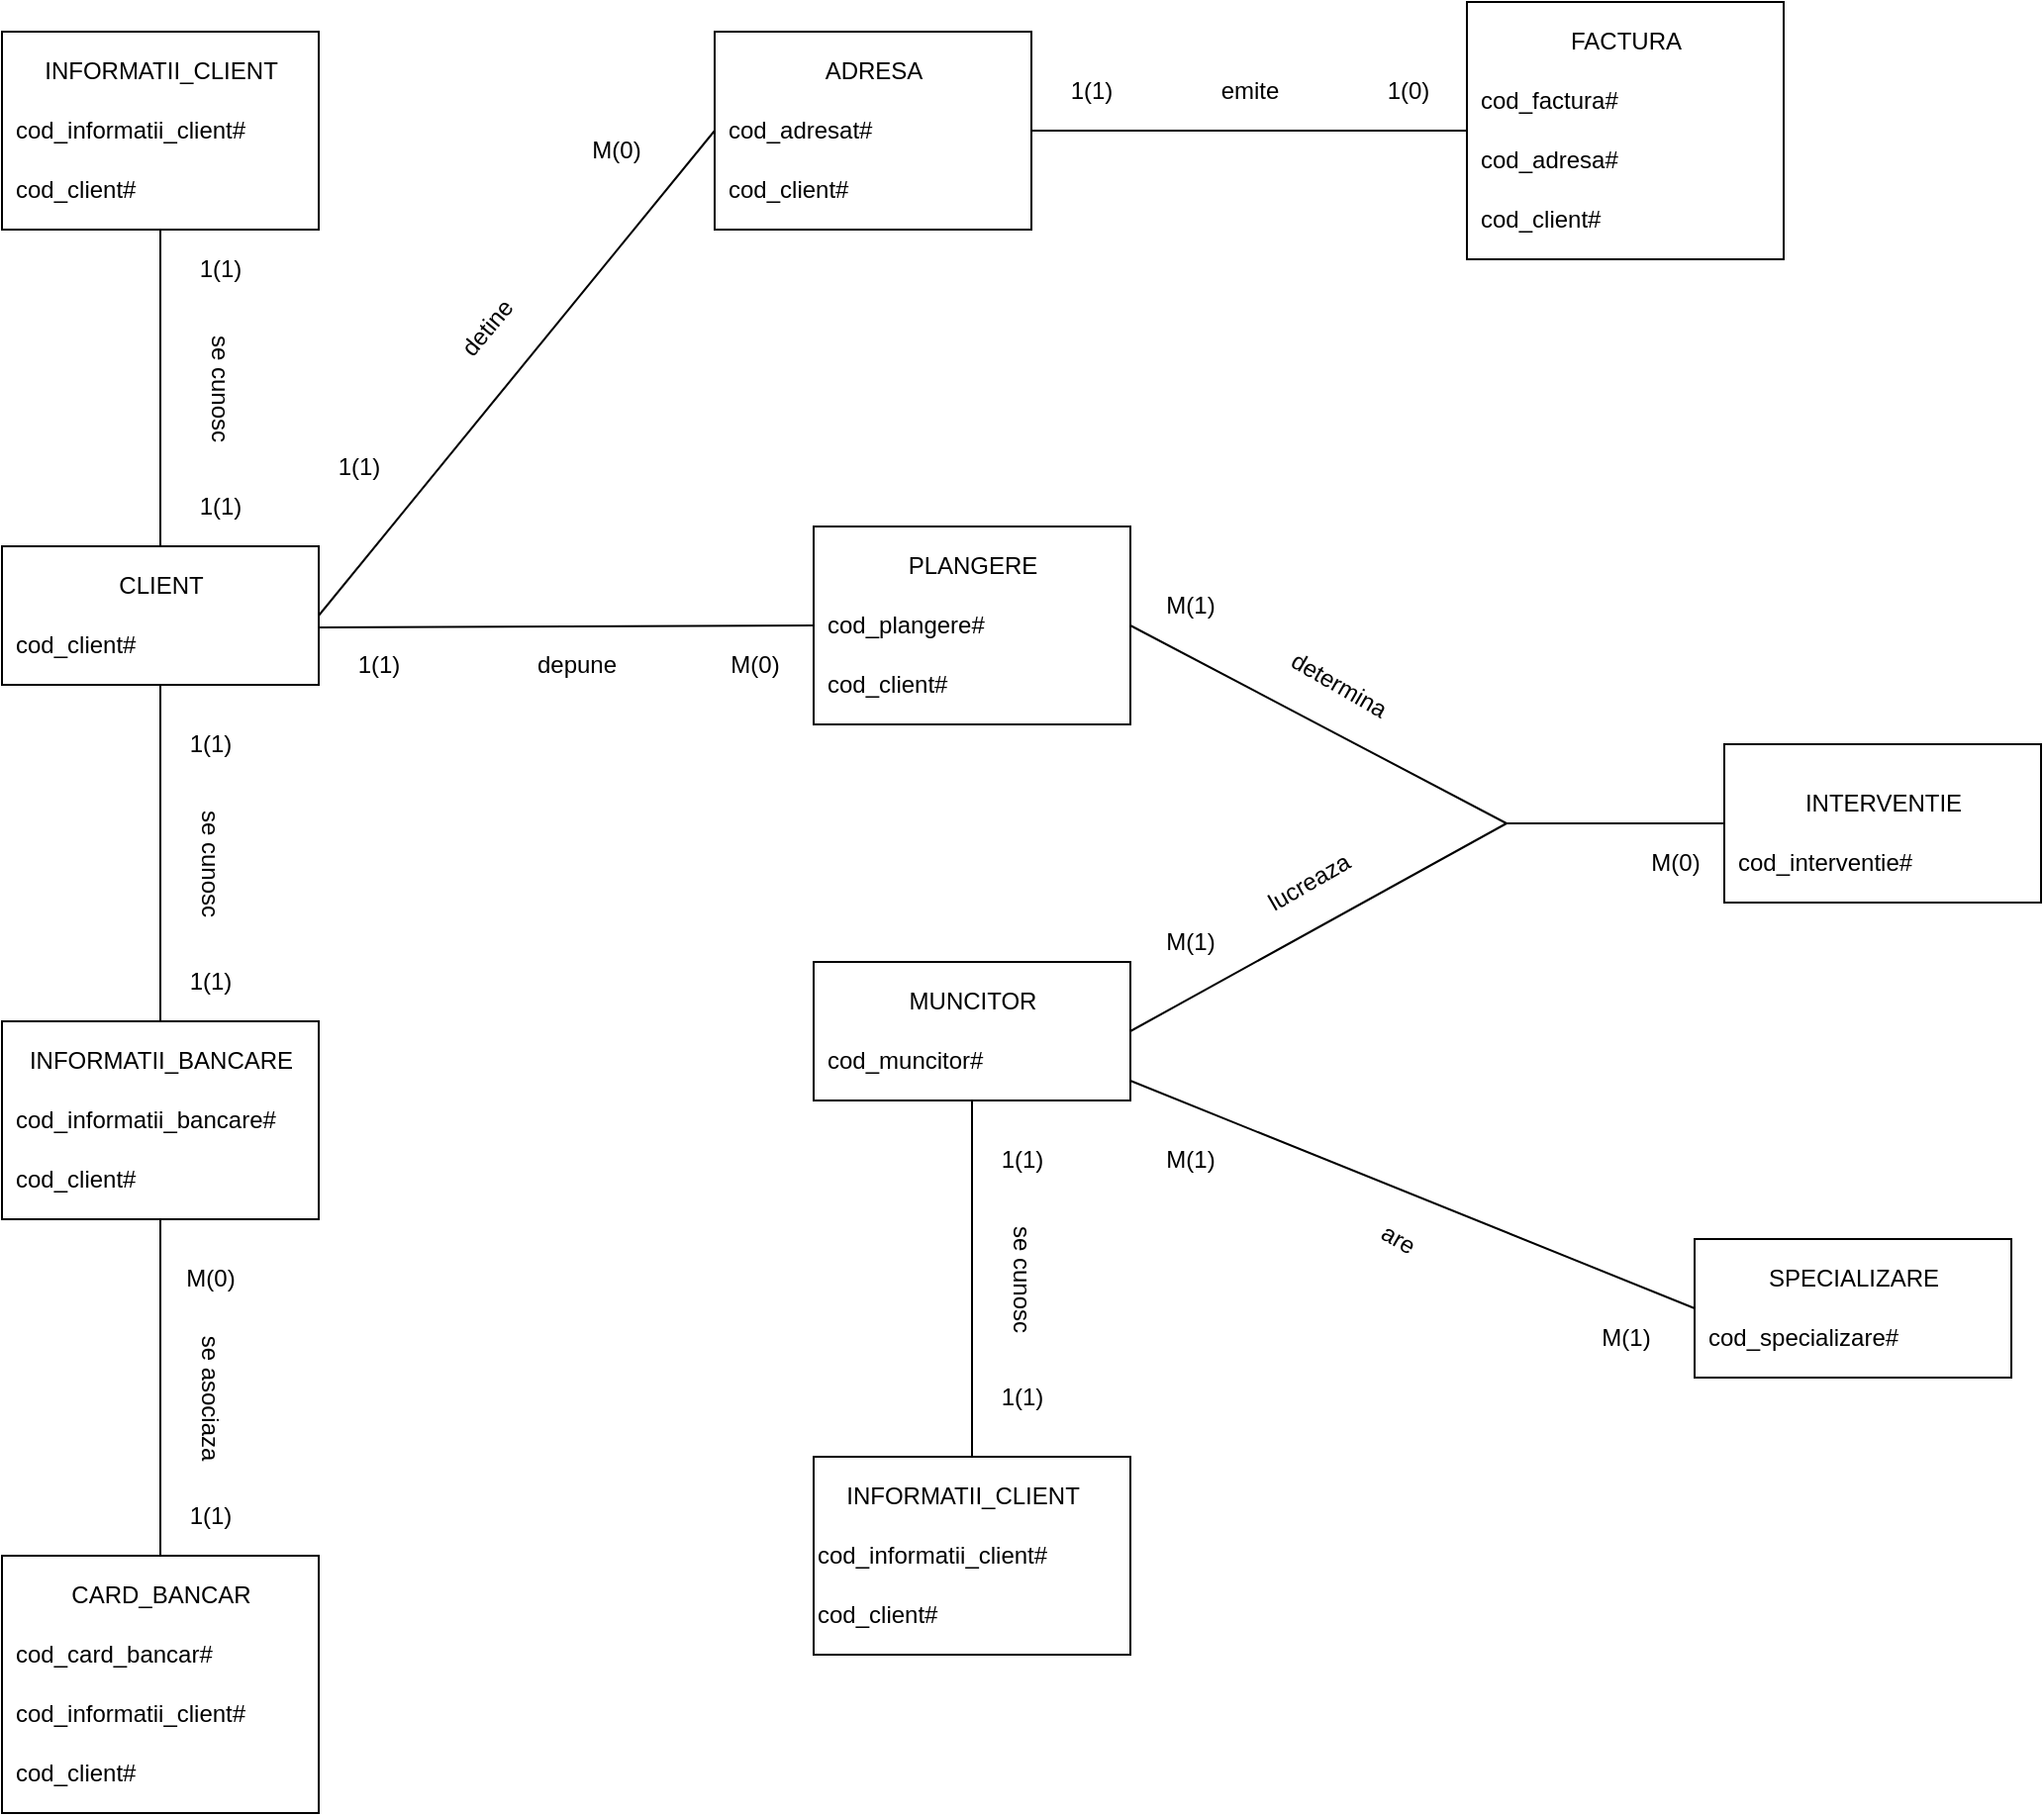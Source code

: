 <mxfile version="18.0.2" type="device"><diagram id="R2lEEEUBdFMjLlhIrx00" name="Page-1"><mxGraphModel dx="1422" dy="794" grid="1" gridSize="10" guides="1" tooltips="1" connect="1" arrows="1" fold="1" page="1" pageScale="1" pageWidth="850" pageHeight="1100" math="0" shadow="0" extFonts="Permanent Marker^https://fonts.googleapis.com/css?family=Permanent+Marker"><root><mxCell id="0"/><mxCell id="1" parent="0"/><mxCell id="WcWnzePYkTj_mOHBXgVc-1" value="" style="rounded=0;whiteSpace=wrap;html=1;fillColor=none;" parent="1" vertex="1"><mxGeometry x="40" y="280" width="160" height="70" as="geometry"/></mxCell><mxCell id="WcWnzePYkTj_mOHBXgVc-2" value="CLIENT&lt;br&gt;" style="text;html=1;resizable=0;autosize=1;align=center;verticalAlign=middle;points=[];fillColor=none;strokeColor=none;rounded=0;" parent="1" vertex="1"><mxGeometry x="90" y="290" width="60" height="20" as="geometry"/></mxCell><mxCell id="WcWnzePYkTj_mOHBXgVc-3" value="cod_client#" style="text;html=1;resizable=0;autosize=1;align=left;verticalAlign=middle;points=[];fillColor=none;strokeColor=none;rounded=0;" parent="1" vertex="1"><mxGeometry x="45" y="320" width="80" height="20" as="geometry"/></mxCell><mxCell id="WcWnzePYkTj_mOHBXgVc-4" value="" style="rounded=0;whiteSpace=wrap;html=1;fillColor=none;" parent="1" vertex="1"><mxGeometry x="40" y="520" width="160" height="100" as="geometry"/></mxCell><mxCell id="WcWnzePYkTj_mOHBXgVc-23" value="INFORMATII_BANCARE&lt;br&gt;" style="text;html=1;resizable=0;autosize=1;align=center;verticalAlign=middle;points=[];fillColor=none;strokeColor=none;rounded=0;" parent="1" vertex="1"><mxGeometry x="45" y="530" width="150" height="20" as="geometry"/></mxCell><mxCell id="WcWnzePYkTj_mOHBXgVc-24" value="cod_informatii_bancare#" style="text;html=1;resizable=0;autosize=1;align=left;verticalAlign=middle;points=[];fillColor=none;strokeColor=none;rounded=0;" parent="1" vertex="1"><mxGeometry x="45" y="560" width="150" height="20" as="geometry"/></mxCell><mxCell id="WcWnzePYkTj_mOHBXgVc-25" value="&lt;div style=&quot;&quot;&gt;&lt;span style=&quot;background-color: initial;&quot;&gt;cod_client#&lt;/span&gt;&lt;/div&gt;" style="text;html=1;resizable=0;autosize=1;align=left;verticalAlign=middle;points=[];fillColor=none;strokeColor=none;rounded=0;" parent="1" vertex="1"><mxGeometry x="45" y="590" width="80" height="20" as="geometry"/></mxCell><mxCell id="WcWnzePYkTj_mOHBXgVc-26" value="se cunosc&lt;br&gt;" style="text;html=1;resizable=0;autosize=1;align=center;verticalAlign=middle;points=[];fillColor=none;strokeColor=none;rounded=0;rotation=90;" parent="1" vertex="1"><mxGeometry x="110" y="430" width="70" height="20" as="geometry"/></mxCell><mxCell id="WcWnzePYkTj_mOHBXgVc-27" value="1(1)" style="text;html=1;resizable=0;autosize=1;align=center;verticalAlign=middle;points=[];fillColor=none;strokeColor=none;rounded=0;rotation=0;" parent="1" vertex="1"><mxGeometry x="125" y="370" width="40" height="20" as="geometry"/></mxCell><mxCell id="WcWnzePYkTj_mOHBXgVc-28" value="1(1)" style="text;html=1;resizable=0;autosize=1;align=center;verticalAlign=middle;points=[];fillColor=none;strokeColor=none;rounded=0;rotation=0;" parent="1" vertex="1"><mxGeometry x="125" y="490" width="40" height="20" as="geometry"/></mxCell><mxCell id="WcWnzePYkTj_mOHBXgVc-29" value="" style="rounded=0;whiteSpace=wrap;html=1;fillColor=none;" parent="1" vertex="1"><mxGeometry x="40" y="790" width="160" height="130" as="geometry"/></mxCell><mxCell id="WcWnzePYkTj_mOHBXgVc-30" value="CARD_BANCAR" style="text;html=1;resizable=0;autosize=1;align=center;verticalAlign=middle;points=[];fillColor=none;strokeColor=none;rounded=0;" parent="1" vertex="1"><mxGeometry x="65" y="800" width="110" height="20" as="geometry"/></mxCell><mxCell id="WcWnzePYkTj_mOHBXgVc-31" value="cod_card_bancar#" style="text;html=1;resizable=0;autosize=1;align=left;verticalAlign=middle;points=[];fillColor=none;strokeColor=none;rounded=0;" parent="1" vertex="1"><mxGeometry x="45" y="830" width="110" height="20" as="geometry"/></mxCell><mxCell id="WcWnzePYkTj_mOHBXgVc-32" value="cod_informatii_client#" style="text;html=1;resizable=0;autosize=1;align=left;verticalAlign=middle;points=[];fillColor=none;strokeColor=none;rounded=0;" parent="1" vertex="1"><mxGeometry x="45" y="860" width="130" height="20" as="geometry"/></mxCell><mxCell id="WcWnzePYkTj_mOHBXgVc-34" value="cod_client#" style="text;html=1;resizable=0;autosize=1;align=left;verticalAlign=middle;points=[];fillColor=none;strokeColor=none;rounded=0;" parent="1" vertex="1"><mxGeometry x="45" y="890" width="80" height="20" as="geometry"/></mxCell><mxCell id="WcWnzePYkTj_mOHBXgVc-35" value="se asociaza&lt;br&gt;" style="text;html=1;resizable=0;autosize=1;align=center;verticalAlign=middle;points=[];fillColor=none;strokeColor=none;rounded=0;rotation=90;" parent="1" vertex="1"><mxGeometry x="105" y="700" width="80" height="20" as="geometry"/></mxCell><mxCell id="WcWnzePYkTj_mOHBXgVc-36" value="1(1)" style="text;html=1;resizable=0;autosize=1;align=center;verticalAlign=middle;points=[];fillColor=none;strokeColor=none;rounded=0;rotation=0;" parent="1" vertex="1"><mxGeometry x="125" y="760" width="40" height="20" as="geometry"/></mxCell><mxCell id="WcWnzePYkTj_mOHBXgVc-37" value="M(0)" style="text;html=1;resizable=0;autosize=1;align=center;verticalAlign=middle;points=[];fillColor=none;strokeColor=none;rounded=0;rotation=0;" parent="1" vertex="1"><mxGeometry x="125" y="640" width="40" height="20" as="geometry"/></mxCell><mxCell id="WcWnzePYkTj_mOHBXgVc-38" value="" style="rounded=0;whiteSpace=wrap;html=1;fillColor=none;" parent="1" vertex="1"><mxGeometry x="40" y="20" width="160" height="100" as="geometry"/></mxCell><mxCell id="WcWnzePYkTj_mOHBXgVc-39" value="INFORMATII_CLIENT" style="text;html=1;resizable=0;autosize=1;align=center;verticalAlign=middle;points=[];fillColor=none;strokeColor=none;rounded=0;" parent="1" vertex="1"><mxGeometry x="55" y="30" width="130" height="20" as="geometry"/></mxCell><mxCell id="WcWnzePYkTj_mOHBXgVc-40" value="cod_informatii_client#" style="text;html=1;resizable=0;autosize=1;align=left;verticalAlign=middle;points=[];fillColor=none;strokeColor=none;rounded=0;" parent="1" vertex="1"><mxGeometry x="45" y="60" width="130" height="20" as="geometry"/></mxCell><mxCell id="WcWnzePYkTj_mOHBXgVc-41" value="&lt;div style=&quot;&quot;&gt;&lt;span style=&quot;background-color: initial;&quot;&gt;cod_client#&lt;/span&gt;&lt;/div&gt;" style="text;html=1;resizable=0;autosize=1;align=left;verticalAlign=middle;points=[];fillColor=none;strokeColor=none;rounded=0;" parent="1" vertex="1"><mxGeometry x="45" y="90" width="80" height="20" as="geometry"/></mxCell><mxCell id="WcWnzePYkTj_mOHBXgVc-42" value="" style="endArrow=none;html=1;rounded=0;entryX=0.5;entryY=1;entryDx=0;entryDy=0;" parent="1" source="WcWnzePYkTj_mOHBXgVc-1" target="WcWnzePYkTj_mOHBXgVc-38" edge="1"><mxGeometry width="50" height="50" relative="1" as="geometry"><mxPoint x="350" y="260" as="sourcePoint"/><mxPoint x="210" y="180" as="targetPoint"/></mxGeometry></mxCell><mxCell id="WcWnzePYkTj_mOHBXgVc-43" value="" style="endArrow=none;html=1;rounded=0;entryX=0.5;entryY=1;entryDx=0;entryDy=0;exitX=0.5;exitY=0;exitDx=0;exitDy=0;" parent="1" source="WcWnzePYkTj_mOHBXgVc-29" target="WcWnzePYkTj_mOHBXgVc-4" edge="1"><mxGeometry width="50" height="50" relative="1" as="geometry"><mxPoint x="310" y="650" as="sourcePoint"/><mxPoint x="360" y="600" as="targetPoint"/></mxGeometry></mxCell><mxCell id="WcWnzePYkTj_mOHBXgVc-44" value="" style="endArrow=none;html=1;rounded=0;entryX=0.5;entryY=1;entryDx=0;entryDy=0;exitX=0.5;exitY=0;exitDx=0;exitDy=0;" parent="1" source="WcWnzePYkTj_mOHBXgVc-4" target="WcWnzePYkTj_mOHBXgVc-1" edge="1"><mxGeometry width="50" height="50" relative="1" as="geometry"><mxPoint x="330" y="540" as="sourcePoint"/><mxPoint x="380" y="490" as="targetPoint"/></mxGeometry></mxCell><mxCell id="WcWnzePYkTj_mOHBXgVc-45" value="se cunosc&lt;br&gt;" style="text;html=1;resizable=0;autosize=1;align=center;verticalAlign=middle;points=[];fillColor=none;strokeColor=none;rounded=0;rotation=90;" parent="1" vertex="1"><mxGeometry x="115" y="190" width="70" height="20" as="geometry"/></mxCell><mxCell id="WcWnzePYkTj_mOHBXgVc-46" value="1(1)" style="text;html=1;resizable=0;autosize=1;align=center;verticalAlign=middle;points=[];fillColor=none;strokeColor=none;rounded=0;rotation=0;" parent="1" vertex="1"><mxGeometry x="130" y="130" width="40" height="20" as="geometry"/></mxCell><mxCell id="WcWnzePYkTj_mOHBXgVc-47" value="1(1)" style="text;html=1;resizable=0;autosize=1;align=center;verticalAlign=middle;points=[];fillColor=none;strokeColor=none;rounded=0;rotation=0;" parent="1" vertex="1"><mxGeometry x="130" y="250" width="40" height="20" as="geometry"/></mxCell><mxCell id="WcWnzePYkTj_mOHBXgVc-48" value="" style="rounded=0;whiteSpace=wrap;html=1;fillColor=none;" parent="1" vertex="1"><mxGeometry x="400" y="20" width="160" height="100" as="geometry"/></mxCell><mxCell id="WcWnzePYkTj_mOHBXgVc-49" value="ADRESA" style="text;html=1;resizable=0;autosize=1;align=center;verticalAlign=middle;points=[];fillColor=none;strokeColor=none;rounded=0;" parent="1" vertex="1"><mxGeometry x="450" y="30" width="60" height="20" as="geometry"/></mxCell><mxCell id="WcWnzePYkTj_mOHBXgVc-50" value="cod_adresat#" style="text;html=1;resizable=0;autosize=1;align=left;verticalAlign=middle;points=[];fillColor=none;strokeColor=none;rounded=0;" parent="1" vertex="1"><mxGeometry x="405" y="60" width="90" height="20" as="geometry"/></mxCell><mxCell id="WcWnzePYkTj_mOHBXgVc-51" value="&lt;div style=&quot;&quot;&gt;&lt;span style=&quot;background-color: initial;&quot;&gt;cod_client#&lt;/span&gt;&lt;/div&gt;" style="text;html=1;resizable=0;autosize=1;align=left;verticalAlign=middle;points=[];fillColor=none;strokeColor=none;rounded=0;" parent="1" vertex="1"><mxGeometry x="405" y="90" width="80" height="20" as="geometry"/></mxCell><mxCell id="WcWnzePYkTj_mOHBXgVc-52" value="" style="endArrow=none;html=1;rounded=0;exitX=1;exitY=0.5;exitDx=0;exitDy=0;entryX=0;entryY=0.5;entryDx=0;entryDy=0;" parent="1" source="WcWnzePYkTj_mOHBXgVc-1" target="WcWnzePYkTj_mOHBXgVc-48" edge="1"><mxGeometry width="50" height="50" relative="1" as="geometry"><mxPoint x="540" y="280" as="sourcePoint"/><mxPoint x="590" y="230" as="targetPoint"/></mxGeometry></mxCell><mxCell id="WcWnzePYkTj_mOHBXgVc-53" value="detine&lt;br&gt;" style="text;html=1;resizable=0;autosize=1;align=center;verticalAlign=middle;points=[];fillColor=none;strokeColor=none;rounded=0;rotation=-50;" parent="1" vertex="1"><mxGeometry x="260" y="160" width="50" height="20" as="geometry"/></mxCell><mxCell id="WcWnzePYkTj_mOHBXgVc-54" value="1(1)" style="text;html=1;resizable=0;autosize=1;align=center;verticalAlign=middle;points=[];fillColor=none;strokeColor=none;rounded=0;rotation=0;" parent="1" vertex="1"><mxGeometry x="200" y="230" width="40" height="20" as="geometry"/></mxCell><mxCell id="WcWnzePYkTj_mOHBXgVc-55" value="M(0)" style="text;html=1;resizable=0;autosize=1;align=center;verticalAlign=middle;points=[];fillColor=none;strokeColor=none;rounded=0;rotation=0;" parent="1" vertex="1"><mxGeometry x="330" y="70" width="40" height="20" as="geometry"/></mxCell><mxCell id="WcWnzePYkTj_mOHBXgVc-61" value="" style="rounded=0;whiteSpace=wrap;html=1;fillColor=none;" parent="1" vertex="1"><mxGeometry x="780" y="5" width="160" height="130" as="geometry"/></mxCell><mxCell id="WcWnzePYkTj_mOHBXgVc-62" value="FACTURA" style="text;html=1;resizable=0;autosize=1;align=center;verticalAlign=middle;points=[];fillColor=none;strokeColor=none;rounded=0;" parent="1" vertex="1"><mxGeometry x="825" y="15" width="70" height="20" as="geometry"/></mxCell><mxCell id="WcWnzePYkTj_mOHBXgVc-63" value="cod_factura#" style="text;html=1;resizable=0;autosize=1;align=left;verticalAlign=middle;points=[];fillColor=none;strokeColor=none;rounded=0;" parent="1" vertex="1"><mxGeometry x="785" y="45" width="80" height="20" as="geometry"/></mxCell><mxCell id="WcWnzePYkTj_mOHBXgVc-64" value="cod_adresa#" style="text;html=1;resizable=0;autosize=1;align=left;verticalAlign=middle;points=[];fillColor=none;strokeColor=none;rounded=0;" parent="1" vertex="1"><mxGeometry x="785" y="75" width="80" height="20" as="geometry"/></mxCell><mxCell id="WcWnzePYkTj_mOHBXgVc-65" value="cod_client#" style="text;html=1;resizable=0;autosize=1;align=left;verticalAlign=middle;points=[];fillColor=none;strokeColor=none;rounded=0;" parent="1" vertex="1"><mxGeometry x="785" y="105" width="80" height="20" as="geometry"/></mxCell><mxCell id="WcWnzePYkTj_mOHBXgVc-66" value="" style="endArrow=none;html=1;rounded=0;exitX=1;exitY=0.5;exitDx=0;exitDy=0;entryX=0;entryY=0.5;entryDx=0;entryDy=0;" parent="1" source="WcWnzePYkTj_mOHBXgVc-48" target="WcWnzePYkTj_mOHBXgVc-61" edge="1"><mxGeometry width="50" height="50" relative="1" as="geometry"><mxPoint x="790" y="180" as="sourcePoint"/><mxPoint x="840" y="130" as="targetPoint"/></mxGeometry></mxCell><mxCell id="WcWnzePYkTj_mOHBXgVc-67" value="emite&lt;br&gt;" style="text;html=1;resizable=0;autosize=1;align=center;verticalAlign=middle;points=[];fillColor=none;strokeColor=none;rounded=0;" parent="1" vertex="1"><mxGeometry x="650" y="40" width="40" height="20" as="geometry"/></mxCell><mxCell id="WcWnzePYkTj_mOHBXgVc-68" value="1(1)" style="text;html=1;resizable=0;autosize=1;align=center;verticalAlign=middle;points=[];fillColor=none;strokeColor=none;rounded=0;rotation=0;" parent="1" vertex="1"><mxGeometry x="570" y="40" width="40" height="20" as="geometry"/></mxCell><mxCell id="WcWnzePYkTj_mOHBXgVc-69" value="1(0)" style="text;html=1;resizable=0;autosize=1;align=center;verticalAlign=middle;points=[];fillColor=none;strokeColor=none;rounded=0;rotation=0;" parent="1" vertex="1"><mxGeometry x="730" y="40" width="40" height="20" as="geometry"/></mxCell><mxCell id="WcWnzePYkTj_mOHBXgVc-70" value="" style="rounded=0;whiteSpace=wrap;html=1;fillColor=none;" parent="1" vertex="1"><mxGeometry x="450" y="270" width="160" height="100" as="geometry"/></mxCell><mxCell id="WcWnzePYkTj_mOHBXgVc-71" value="PLANGERE" style="text;html=1;resizable=0;autosize=1;align=center;verticalAlign=middle;points=[];fillColor=none;strokeColor=none;rounded=0;" parent="1" vertex="1"><mxGeometry x="490" y="280" width="80" height="20" as="geometry"/></mxCell><mxCell id="WcWnzePYkTj_mOHBXgVc-72" value="cod_plangere#" style="text;html=1;resizable=0;autosize=1;align=left;verticalAlign=middle;points=[];fillColor=none;strokeColor=none;rounded=0;" parent="1" vertex="1"><mxGeometry x="455" y="310" width="90" height="20" as="geometry"/></mxCell><mxCell id="WcWnzePYkTj_mOHBXgVc-73" value="&lt;div style=&quot;&quot;&gt;&lt;span style=&quot;background-color: initial;&quot;&gt;cod_client#&lt;/span&gt;&lt;/div&gt;" style="text;html=1;resizable=0;autosize=1;align=left;verticalAlign=middle;points=[];fillColor=none;strokeColor=none;rounded=0;" parent="1" vertex="1"><mxGeometry x="455" y="340" width="80" height="20" as="geometry"/></mxCell><mxCell id="WcWnzePYkTj_mOHBXgVc-74" value="" style="endArrow=none;html=1;rounded=0;exitX=1.003;exitY=0.586;exitDx=0;exitDy=0;exitPerimeter=0;entryX=0;entryY=0.5;entryDx=0;entryDy=0;" parent="1" source="WcWnzePYkTj_mOHBXgVc-1" target="WcWnzePYkTj_mOHBXgVc-70" edge="1"><mxGeometry width="50" height="50" relative="1" as="geometry"><mxPoint x="610" y="410" as="sourcePoint"/><mxPoint x="660" y="360" as="targetPoint"/></mxGeometry></mxCell><mxCell id="WcWnzePYkTj_mOHBXgVc-75" value="depune&lt;br&gt;" style="text;html=1;resizable=0;autosize=1;align=center;verticalAlign=middle;points=[];fillColor=none;strokeColor=none;rounded=0;" parent="1" vertex="1"><mxGeometry x="300" y="330" width="60" height="20" as="geometry"/></mxCell><mxCell id="WcWnzePYkTj_mOHBXgVc-76" value="1(1)" style="text;html=1;resizable=0;autosize=1;align=center;verticalAlign=middle;points=[];fillColor=none;strokeColor=none;rounded=0;rotation=0;" parent="1" vertex="1"><mxGeometry x="210" y="330" width="40" height="20" as="geometry"/></mxCell><mxCell id="WcWnzePYkTj_mOHBXgVc-77" value="M(0)" style="text;html=1;resizable=0;autosize=1;align=center;verticalAlign=middle;points=[];fillColor=none;strokeColor=none;rounded=0;rotation=0;" parent="1" vertex="1"><mxGeometry x="400" y="330" width="40" height="20" as="geometry"/></mxCell><mxCell id="WcWnzePYkTj_mOHBXgVc-78" value="" style="rounded=0;whiteSpace=wrap;html=1;fillColor=none;" parent="1" vertex="1"><mxGeometry x="450" y="490" width="160" height="70" as="geometry"/></mxCell><mxCell id="WcWnzePYkTj_mOHBXgVc-79" value="MUNCITOR" style="text;html=1;resizable=0;autosize=1;align=center;verticalAlign=middle;points=[];fillColor=none;strokeColor=none;rounded=0;" parent="1" vertex="1"><mxGeometry x="490" y="500" width="80" height="20" as="geometry"/></mxCell><mxCell id="WcWnzePYkTj_mOHBXgVc-80" value="cod_muncitor#" style="text;html=1;resizable=0;autosize=1;align=left;verticalAlign=middle;points=[];fillColor=none;strokeColor=none;rounded=0;" parent="1" vertex="1"><mxGeometry x="455" y="530" width="90" height="20" as="geometry"/></mxCell><mxCell id="WcWnzePYkTj_mOHBXgVc-81" value="" style="rounded=0;whiteSpace=wrap;html=1;fillColor=none;" parent="1" vertex="1"><mxGeometry x="910" y="380" width="160" height="80" as="geometry"/></mxCell><mxCell id="WcWnzePYkTj_mOHBXgVc-82" value="INTERVENTIE" style="text;html=1;resizable=0;autosize=1;align=center;verticalAlign=middle;points=[];fillColor=none;strokeColor=none;rounded=0;" parent="1" vertex="1"><mxGeometry x="945" y="400" width="90" height="20" as="geometry"/></mxCell><mxCell id="WcWnzePYkTj_mOHBXgVc-83" value="cod_interventie#" style="text;html=1;resizable=0;autosize=1;align=left;verticalAlign=middle;points=[];fillColor=none;strokeColor=none;rounded=0;" parent="1" vertex="1"><mxGeometry x="915" y="430" width="100" height="20" as="geometry"/></mxCell><mxCell id="WcWnzePYkTj_mOHBXgVc-84" value="" style="endArrow=none;html=1;rounded=0;exitX=1;exitY=0.5;exitDx=0;exitDy=0;" parent="1" source="WcWnzePYkTj_mOHBXgVc-70" edge="1"><mxGeometry width="50" height="50" relative="1" as="geometry"><mxPoint x="820" y="440" as="sourcePoint"/><mxPoint x="800" y="420" as="targetPoint"/></mxGeometry></mxCell><mxCell id="WcWnzePYkTj_mOHBXgVc-85" value="" style="endArrow=none;html=1;rounded=0;exitX=1;exitY=0.5;exitDx=0;exitDy=0;" parent="1" source="WcWnzePYkTj_mOHBXgVc-78" edge="1"><mxGeometry width="50" height="50" relative="1" as="geometry"><mxPoint x="820" y="440" as="sourcePoint"/><mxPoint x="800" y="420" as="targetPoint"/></mxGeometry></mxCell><mxCell id="WcWnzePYkTj_mOHBXgVc-86" value="" style="endArrow=none;html=1;rounded=0;entryX=0;entryY=0.5;entryDx=0;entryDy=0;" parent="1" target="WcWnzePYkTj_mOHBXgVc-81" edge="1"><mxGeometry width="50" height="50" relative="1" as="geometry"><mxPoint x="800" y="420" as="sourcePoint"/><mxPoint x="870" y="390" as="targetPoint"/></mxGeometry></mxCell><mxCell id="WcWnzePYkTj_mOHBXgVc-88" value="lucreaza" style="text;html=1;resizable=0;autosize=1;align=center;verticalAlign=middle;points=[];fillColor=none;strokeColor=none;rounded=0;rotation=-30;" parent="1" vertex="1"><mxGeometry x="670" y="440" width="60" height="20" as="geometry"/></mxCell><mxCell id="WcWnzePYkTj_mOHBXgVc-89" value="determina" style="text;html=1;resizable=0;autosize=1;align=center;verticalAlign=middle;points=[];fillColor=none;strokeColor=none;rounded=0;rotation=30;" parent="1" vertex="1"><mxGeometry x="680" y="340" width="70" height="20" as="geometry"/></mxCell><mxCell id="WcWnzePYkTj_mOHBXgVc-90" value="M(1)" style="text;html=1;resizable=0;autosize=1;align=center;verticalAlign=middle;points=[];fillColor=none;strokeColor=none;rounded=0;rotation=0;" parent="1" vertex="1"><mxGeometry x="620" y="300" width="40" height="20" as="geometry"/></mxCell><mxCell id="WcWnzePYkTj_mOHBXgVc-91" value="M(1)" style="text;html=1;resizable=0;autosize=1;align=center;verticalAlign=middle;points=[];fillColor=none;strokeColor=none;rounded=0;rotation=0;" parent="1" vertex="1"><mxGeometry x="620" y="470" width="40" height="20" as="geometry"/></mxCell><mxCell id="WcWnzePYkTj_mOHBXgVc-92" value="M(0)" style="text;html=1;resizable=0;autosize=1;align=center;verticalAlign=middle;points=[];fillColor=none;strokeColor=none;rounded=0;rotation=0;" parent="1" vertex="1"><mxGeometry x="865" y="430" width="40" height="20" as="geometry"/></mxCell><mxCell id="WcWnzePYkTj_mOHBXgVc-94" value="" style="rounded=0;whiteSpace=wrap;html=1;fillColor=none;" parent="1" vertex="1"><mxGeometry x="450" y="740" width="160" height="100" as="geometry"/></mxCell><mxCell id="WcWnzePYkTj_mOHBXgVc-95" value="INFORMATII_CLIENT" style="text;html=1;resizable=0;autosize=1;align=center;verticalAlign=middle;points=[];fillColor=none;strokeColor=none;rounded=0;" parent="1" vertex="1"><mxGeometry x="460" y="750" width="130" height="20" as="geometry"/></mxCell><mxCell id="WcWnzePYkTj_mOHBXgVc-96" value="cod_informatii_client#" style="text;html=1;resizable=0;autosize=1;align=left;verticalAlign=middle;points=[];fillColor=none;strokeColor=none;rounded=0;" parent="1" vertex="1"><mxGeometry x="450" y="780" width="130" height="20" as="geometry"/></mxCell><mxCell id="WcWnzePYkTj_mOHBXgVc-97" value="&lt;div style=&quot;&quot;&gt;&lt;span style=&quot;background-color: initial;&quot;&gt;cod_client#&lt;/span&gt;&lt;/div&gt;" style="text;html=1;resizable=0;autosize=1;align=left;verticalAlign=middle;points=[];fillColor=none;strokeColor=none;rounded=0;" parent="1" vertex="1"><mxGeometry x="450" y="810" width="80" height="20" as="geometry"/></mxCell><mxCell id="WcWnzePYkTj_mOHBXgVc-98" value="se cunosc&lt;br&gt;" style="text;html=1;resizable=0;autosize=1;align=center;verticalAlign=middle;points=[];fillColor=none;strokeColor=none;rounded=0;rotation=90;" parent="1" vertex="1"><mxGeometry x="520" y="640" width="70" height="20" as="geometry"/></mxCell><mxCell id="WcWnzePYkTj_mOHBXgVc-99" value="1(1)" style="text;html=1;resizable=0;autosize=1;align=center;verticalAlign=middle;points=[];fillColor=none;strokeColor=none;rounded=0;rotation=0;" parent="1" vertex="1"><mxGeometry x="535" y="580" width="40" height="20" as="geometry"/></mxCell><mxCell id="WcWnzePYkTj_mOHBXgVc-100" value="1(1)" style="text;html=1;resizable=0;autosize=1;align=center;verticalAlign=middle;points=[];fillColor=none;strokeColor=none;rounded=0;rotation=0;" parent="1" vertex="1"><mxGeometry x="535" y="700" width="40" height="20" as="geometry"/></mxCell><mxCell id="WcWnzePYkTj_mOHBXgVc-101" value="" style="endArrow=none;html=1;rounded=0;exitX=0.5;exitY=0;exitDx=0;exitDy=0;entryX=0.5;entryY=1;entryDx=0;entryDy=0;" parent="1" source="WcWnzePYkTj_mOHBXgVc-94" target="WcWnzePYkTj_mOHBXgVc-78" edge="1"><mxGeometry width="50" height="50" relative="1" as="geometry"><mxPoint x="570" y="620" as="sourcePoint"/><mxPoint x="620" y="570" as="targetPoint"/></mxGeometry></mxCell><mxCell id="WcWnzePYkTj_mOHBXgVc-102" value="" style="rounded=0;whiteSpace=wrap;html=1;fillColor=none;" parent="1" vertex="1"><mxGeometry x="895" y="630" width="160" height="70" as="geometry"/></mxCell><mxCell id="WcWnzePYkTj_mOHBXgVc-103" value="SPECIALIZARE" style="text;html=1;resizable=0;autosize=1;align=center;verticalAlign=middle;points=[];fillColor=none;strokeColor=none;rounded=0;" parent="1" vertex="1"><mxGeometry x="925" y="640" width="100" height="20" as="geometry"/></mxCell><mxCell id="WcWnzePYkTj_mOHBXgVc-104" value="cod_specializare#" style="text;html=1;resizable=0;autosize=1;align=left;verticalAlign=middle;points=[];fillColor=none;strokeColor=none;rounded=0;" parent="1" vertex="1"><mxGeometry x="900" y="671" width="106" height="18" as="geometry"/></mxCell><mxCell id="WcWnzePYkTj_mOHBXgVc-105" value="" style="endArrow=none;html=1;rounded=0;entryX=0;entryY=0.5;entryDx=0;entryDy=0;" parent="1" target="WcWnzePYkTj_mOHBXgVc-102" edge="1"><mxGeometry width="50" height="50" relative="1" as="geometry"><mxPoint x="610" y="550" as="sourcePoint"/><mxPoint x="900" y="670" as="targetPoint"/></mxGeometry></mxCell><mxCell id="WcWnzePYkTj_mOHBXgVc-106" value="are" style="text;html=1;resizable=0;autosize=1;align=center;verticalAlign=middle;points=[];fillColor=none;strokeColor=none;rounded=0;rotation=30;" parent="1" vertex="1"><mxGeometry x="730" y="620" width="30" height="20" as="geometry"/></mxCell><mxCell id="WcWnzePYkTj_mOHBXgVc-107" value="M(1)" style="text;html=1;resizable=0;autosize=1;align=center;verticalAlign=middle;points=[];fillColor=none;strokeColor=none;rounded=0;rotation=0;" parent="1" vertex="1"><mxGeometry x="620" y="580" width="40" height="20" as="geometry"/></mxCell><mxCell id="WcWnzePYkTj_mOHBXgVc-108" value="M(1)" style="text;html=1;resizable=0;autosize=1;align=center;verticalAlign=middle;points=[];fillColor=none;strokeColor=none;rounded=0;rotation=0;" parent="1" vertex="1"><mxGeometry x="840" y="670" width="40" height="20" as="geometry"/></mxCell></root></mxGraphModel></diagram></mxfile>